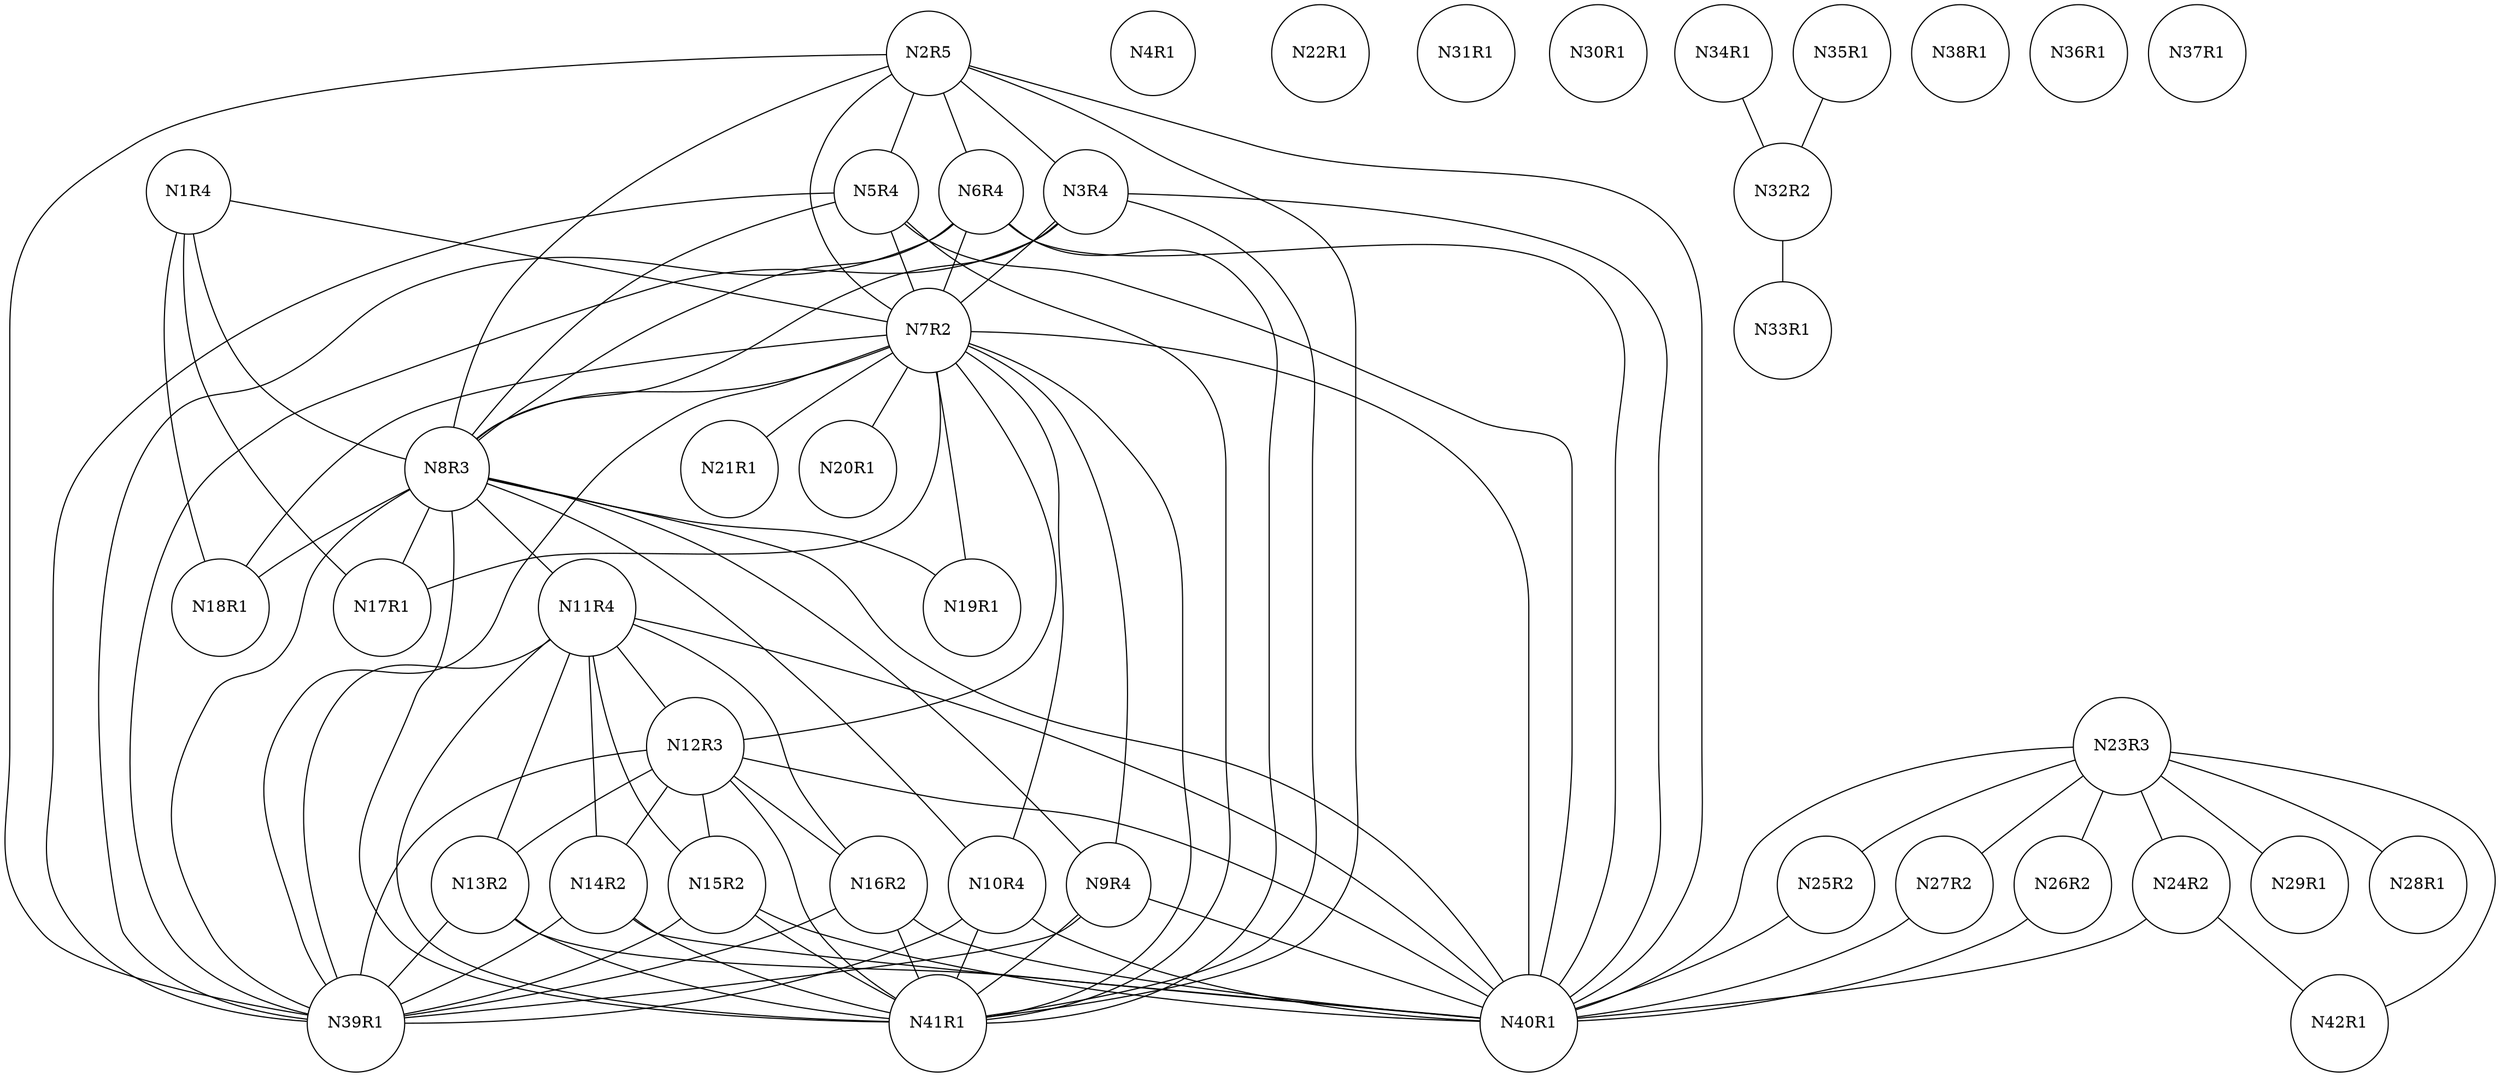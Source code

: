 graph ig {
    node [shape = circle];
    N1R4;
    N2R5;
    N3R4;
    N4R1;
    N5R4;
    N6R4;
    N7R2;
    N8R3;
    N9R4;
    N10R4;
    N11R4;
    N12R3;
    N13R2;
    N14R2;
    N15R2;
    N17R1;
    N16R2;
    N19R1;
    N18R1;
    N21R1;
    N20R1;
    N23R3;
    N22R1;
    N25R2;
    N24R2;
    N27R2;
    N26R2;
    N29R1;
    N28R1;
    N31R1;
    N30R1;
    N34R1;
    N35R1;
    N32R2;
    N33R1;
    N38R1;
    N39R1;
    N36R1;
    N37R1;
    N42R1;
    N40R1;
    N41R1;
    N1R4 -- N18R1;
    N1R4 -- N17R1;
    N1R4 -- N7R2;
    N1R4 -- N8R3;
    N2R5 -- N6R4;
    N2R5 -- N5R4;
    N2R5 -- N40R1;
    N2R5 -- N39R1;
    N2R5 -- N7R2;
    N2R5 -- N41R1;
    N2R5 -- N8R3;
    N2R5 -- N3R4;
    N3R4 -- N40R1;
    N3R4 -- N39R1;
    N3R4 -- N7R2;
    N3R4 -- N41R1;
    N3R4 -- N8R3;
    N5R4 -- N40R1;
    N5R4 -- N39R1;
    N5R4 -- N7R2;
    N5R4 -- N41R1;
    N5R4 -- N8R3;
    N6R4 -- N40R1;
    N6R4 -- N39R1;
    N6R4 -- N7R2;
    N6R4 -- N41R1;
    N6R4 -- N8R3;
    N7R2 -- N21R1;
    N7R2 -- N20R1;
    N7R2 -- N19R1;
    N7R2 -- N18R1;
    N7R2 -- N40R1;
    N7R2 -- N39R1;
    N7R2 -- N41R1;
    N7R2 -- N17R1;
    N7R2 -- N12R3;
    N7R2 -- N8R3;
    N7R2 -- N10R4;
    N7R2 -- N9R4;
    N8R3 -- N19R1;
    N8R3 -- N18R1;
    N8R3 -- N17R1;
    N8R3 -- N40R1;
    N8R3 -- N39R1;
    N8R3 -- N41R1;
    N8R3 -- N11R4;
    N8R3 -- N10R4;
    N8R3 -- N9R4;
    N9R4 -- N40R1;
    N9R4 -- N39R1;
    N9R4 -- N41R1;
    N10R4 -- N40R1;
    N10R4 -- N39R1;
    N10R4 -- N41R1;
    N11R4 -- N16R2;
    N11R4 -- N15R2;
    N11R4 -- N12R3;
    N11R4 -- N40R1;
    N11R4 -- N39R1;
    N11R4 -- N41R1;
    N11R4 -- N14R2;
    N11R4 -- N13R2;
    N12R3 -- N16R2;
    N12R3 -- N15R2;
    N12R3 -- N39R1;
    N12R3 -- N40R1;
    N12R3 -- N41R1;
    N12R3 -- N14R2;
    N12R3 -- N13R2;
    N13R2 -- N39R1;
    N13R2 -- N40R1;
    N13R2 -- N41R1;
    N14R2 -- N39R1;
    N14R2 -- N40R1;
    N14R2 -- N41R1;
    N15R2 -- N39R1;
    N15R2 -- N40R1;
    N15R2 -- N41R1;
    N16R2 -- N40R1;
    N16R2 -- N39R1;
    N16R2 -- N41R1;
    N23R3 -- N29R1;
    N23R3 -- N28R1;
    N23R3 -- N27R2;
    N23R3 -- N26R2;
    N23R3 -- N24R2;
    N23R3 -- N42R1;
    N23R3 -- N40R1;
    N23R3 -- N25R2;
    N25R2 -- N40R1;
    N24R2 -- N42R1;
    N24R2 -- N40R1;
    N27R2 -- N40R1;
    N26R2 -- N40R1;
    N34R1 -- N32R2;
    N35R1 -- N32R2;
    N32R2 -- N33R1;
}

